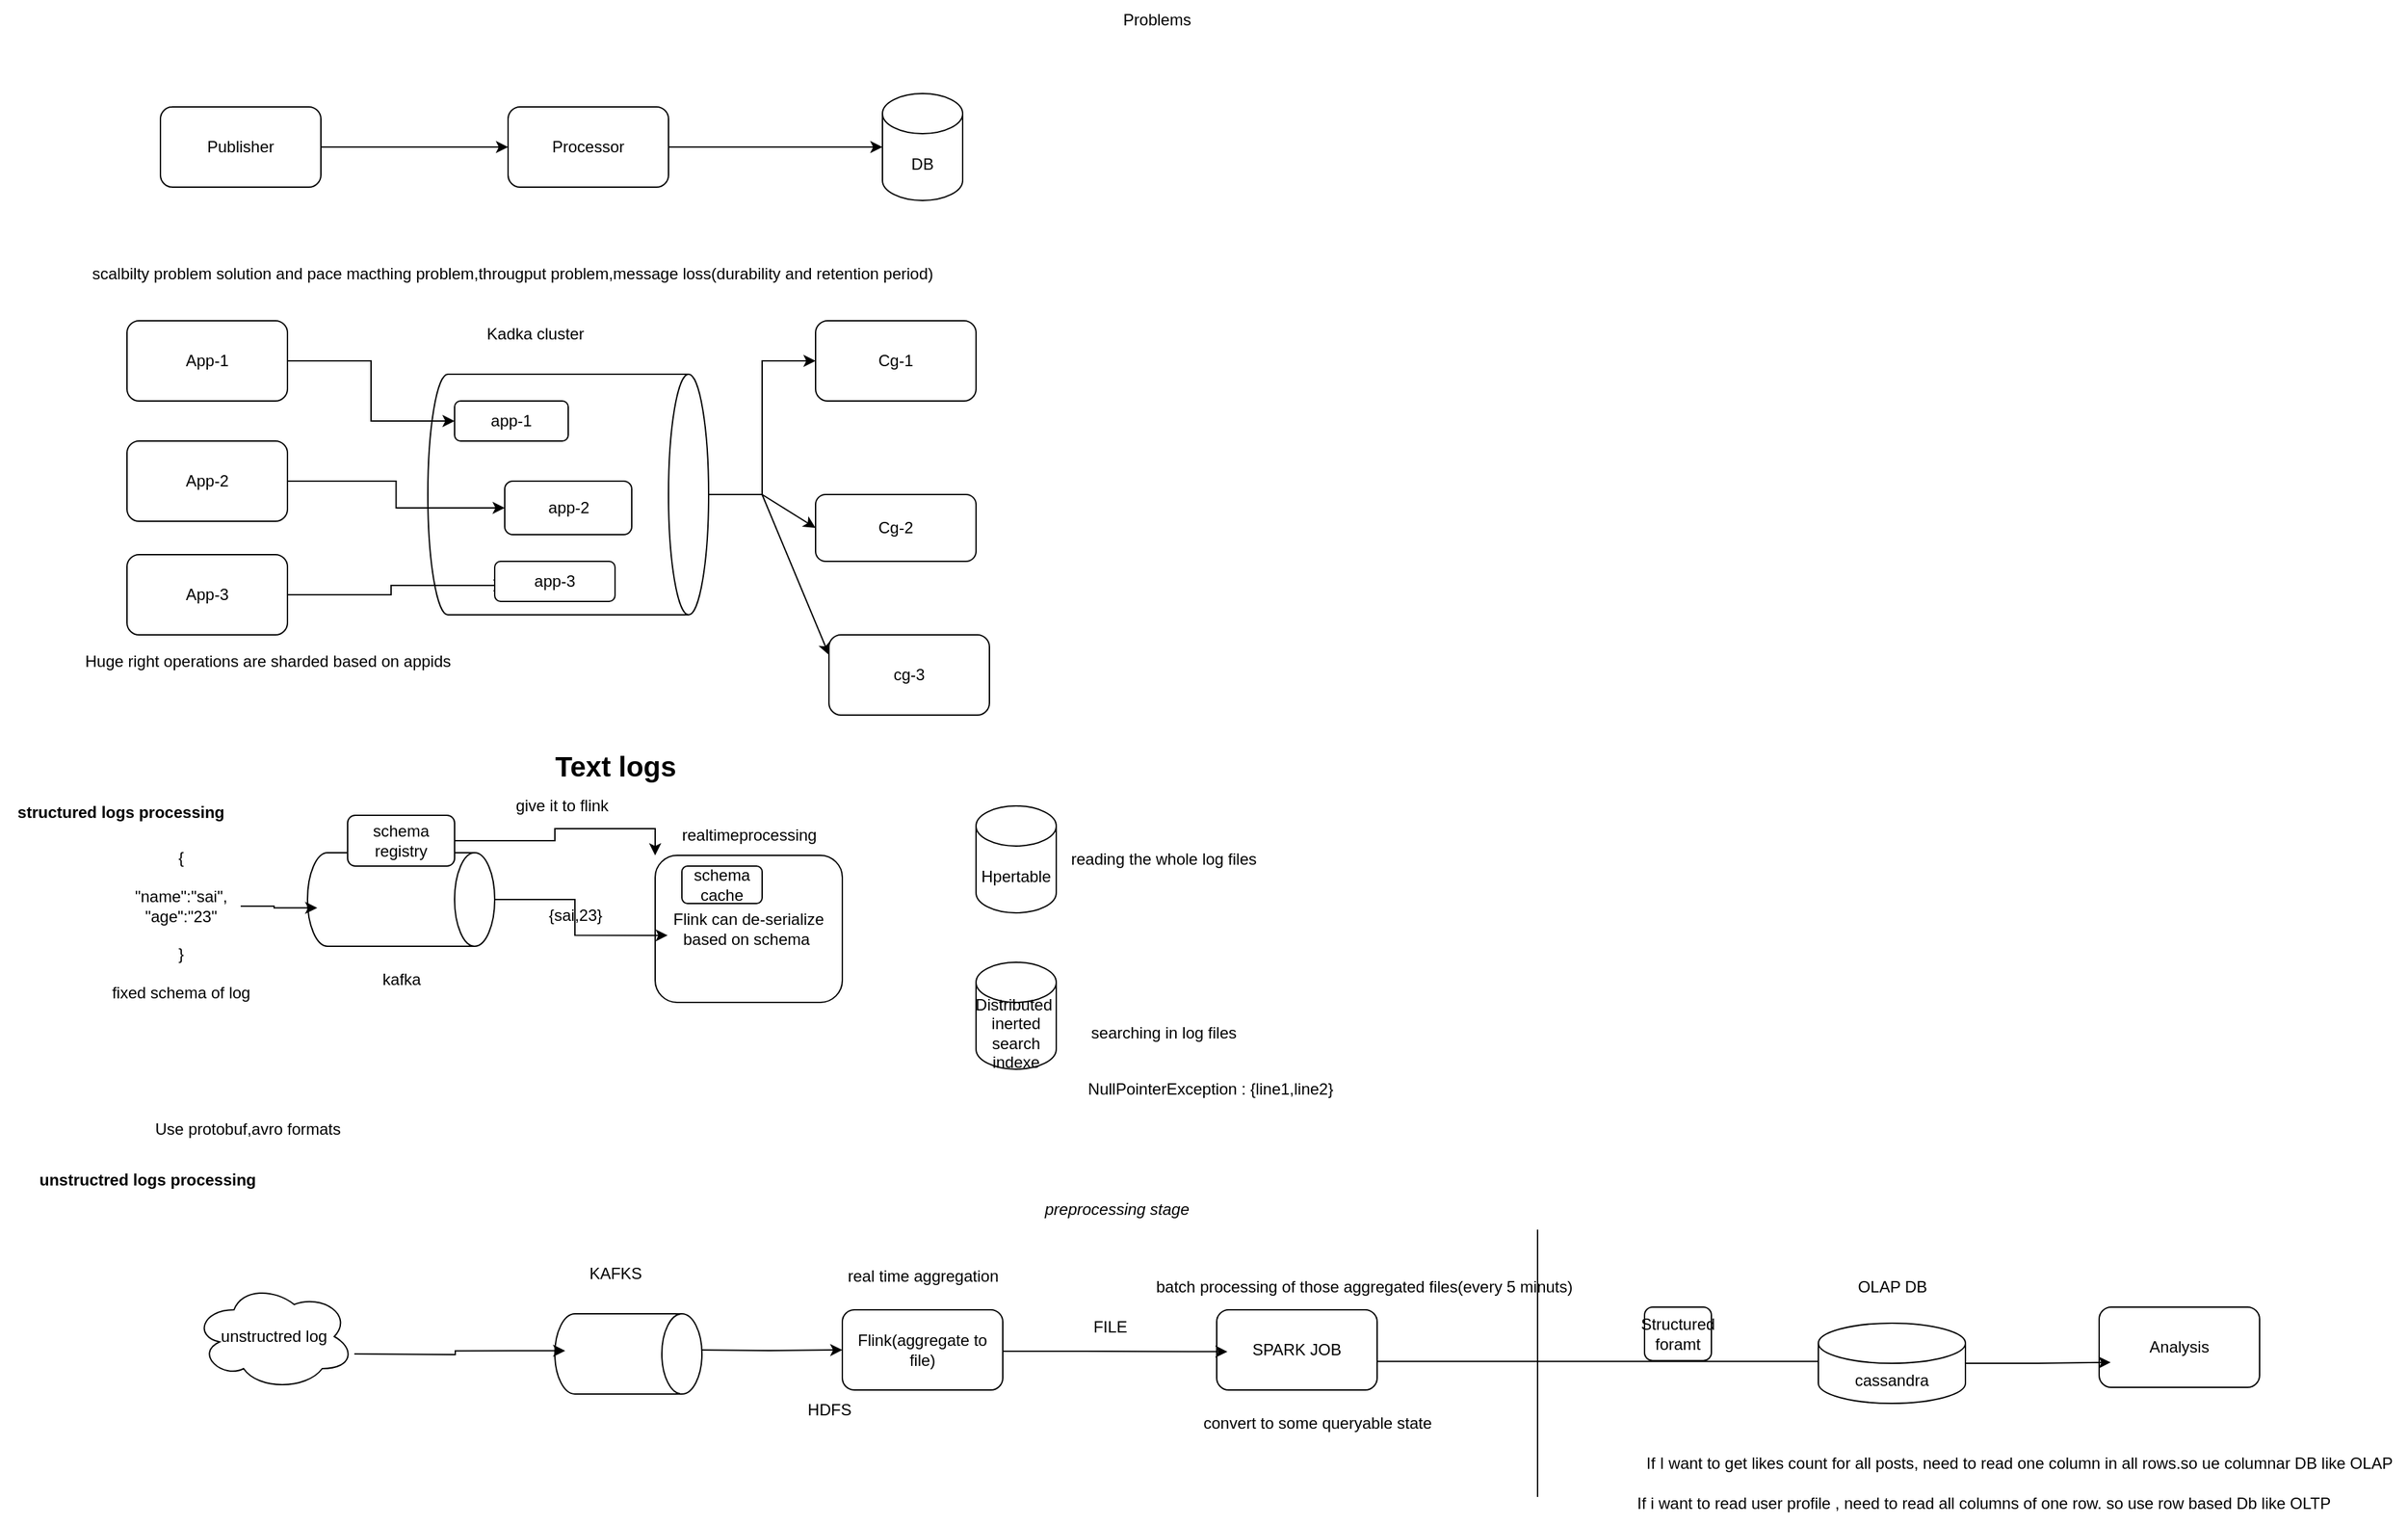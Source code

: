 <mxfile version="26.0.5">
  <diagram name="Page-1" id="fbrGblQ0Jxa6JTfF2wjv">
    <mxGraphModel dx="3094" dy="412" grid="1" gridSize="10" guides="1" tooltips="1" connect="1" arrows="1" fold="1" page="1" pageScale="1" pageWidth="2300" pageHeight="2300" math="0" shadow="0">
      <root>
        <mxCell id="0" />
        <mxCell id="1" parent="0" />
        <mxCell id="SqJxspUXISPDHeBOHrzl-10" value="" style="shape=cylinder3;whiteSpace=wrap;html=1;boundedLbl=1;backgroundOutline=1;size=15;rotation=90;" vertex="1" parent="1">
          <mxGeometry x="315" y="305" width="180" height="210" as="geometry" />
        </mxCell>
        <mxCell id="SqJxspUXISPDHeBOHrzl-1" value="Processor" style="rounded=1;whiteSpace=wrap;html=1;" vertex="1" parent="1">
          <mxGeometry x="360" y="120" width="120" height="60" as="geometry" />
        </mxCell>
        <mxCell id="SqJxspUXISPDHeBOHrzl-4" style="edgeStyle=orthogonalEdgeStyle;rounded=0;orthogonalLoop=1;jettySize=auto;html=1;entryX=0;entryY=0.5;entryDx=0;entryDy=0;" edge="1" parent="1" source="SqJxspUXISPDHeBOHrzl-2" target="SqJxspUXISPDHeBOHrzl-1">
          <mxGeometry relative="1" as="geometry" />
        </mxCell>
        <mxCell id="SqJxspUXISPDHeBOHrzl-2" value="Publisher" style="rounded=1;whiteSpace=wrap;html=1;" vertex="1" parent="1">
          <mxGeometry x="100" y="120" width="120" height="60" as="geometry" />
        </mxCell>
        <mxCell id="SqJxspUXISPDHeBOHrzl-3" value="DB" style="shape=cylinder3;whiteSpace=wrap;html=1;boundedLbl=1;backgroundOutline=1;size=15;" vertex="1" parent="1">
          <mxGeometry x="640" y="110" width="60" height="80" as="geometry" />
        </mxCell>
        <mxCell id="SqJxspUXISPDHeBOHrzl-5" style="edgeStyle=orthogonalEdgeStyle;rounded=0;orthogonalLoop=1;jettySize=auto;html=1;entryX=0;entryY=0.5;entryDx=0;entryDy=0;entryPerimeter=0;" edge="1" parent="1" source="SqJxspUXISPDHeBOHrzl-1" target="SqJxspUXISPDHeBOHrzl-3">
          <mxGeometry relative="1" as="geometry" />
        </mxCell>
        <mxCell id="SqJxspUXISPDHeBOHrzl-6" value="Problems" style="text;html=1;align=center;verticalAlign=middle;resizable=0;points=[];autosize=1;strokeColor=none;fillColor=none;" vertex="1" parent="1">
          <mxGeometry x="810" y="40" width="70" height="30" as="geometry" />
        </mxCell>
        <mxCell id="SqJxspUXISPDHeBOHrzl-21" style="edgeStyle=orthogonalEdgeStyle;rounded=0;orthogonalLoop=1;jettySize=auto;html=1;" edge="1" parent="1" source="SqJxspUXISPDHeBOHrzl-7" target="SqJxspUXISPDHeBOHrzl-11">
          <mxGeometry relative="1" as="geometry" />
        </mxCell>
        <mxCell id="SqJxspUXISPDHeBOHrzl-7" value="App-1" style="rounded=1;whiteSpace=wrap;html=1;" vertex="1" parent="1">
          <mxGeometry x="75" y="280" width="120" height="60" as="geometry" />
        </mxCell>
        <mxCell id="SqJxspUXISPDHeBOHrzl-19" style="edgeStyle=orthogonalEdgeStyle;rounded=0;orthogonalLoop=1;jettySize=auto;html=1;entryX=0;entryY=0.5;entryDx=0;entryDy=0;" edge="1" parent="1" source="SqJxspUXISPDHeBOHrzl-8" target="SqJxspUXISPDHeBOHrzl-16">
          <mxGeometry relative="1" as="geometry" />
        </mxCell>
        <mxCell id="SqJxspUXISPDHeBOHrzl-8" value="App-2" style="rounded=1;whiteSpace=wrap;html=1;" vertex="1" parent="1">
          <mxGeometry x="75" y="370" width="120" height="60" as="geometry" />
        </mxCell>
        <mxCell id="SqJxspUXISPDHeBOHrzl-20" style="edgeStyle=orthogonalEdgeStyle;rounded=0;orthogonalLoop=1;jettySize=auto;html=1;entryX=0.089;entryY=0.6;entryDx=0;entryDy=0;entryPerimeter=0;" edge="1" parent="1" source="SqJxspUXISPDHeBOHrzl-9" target="SqJxspUXISPDHeBOHrzl-13">
          <mxGeometry relative="1" as="geometry">
            <mxPoint x="270" y="480" as="targetPoint" />
          </mxGeometry>
        </mxCell>
        <mxCell id="SqJxspUXISPDHeBOHrzl-9" value="App-3" style="rounded=1;whiteSpace=wrap;html=1;" vertex="1" parent="1">
          <mxGeometry x="75" y="455" width="120" height="60" as="geometry" />
        </mxCell>
        <mxCell id="SqJxspUXISPDHeBOHrzl-22" style="edgeStyle=orthogonalEdgeStyle;rounded=0;orthogonalLoop=1;jettySize=auto;html=1;" edge="1" parent="1" source="SqJxspUXISPDHeBOHrzl-10" target="SqJxspUXISPDHeBOHrzl-15">
          <mxGeometry relative="1" as="geometry" />
        </mxCell>
        <mxCell id="SqJxspUXISPDHeBOHrzl-11" value="app-1" style="rounded=1;whiteSpace=wrap;html=1;" vertex="1" parent="1">
          <mxGeometry x="320" y="340" width="85" height="30" as="geometry" />
        </mxCell>
        <mxCell id="SqJxspUXISPDHeBOHrzl-12" value="Cg-2" style="rounded=1;whiteSpace=wrap;html=1;" vertex="1" parent="1">
          <mxGeometry x="590" y="410" width="120" height="50" as="geometry" />
        </mxCell>
        <mxCell id="SqJxspUXISPDHeBOHrzl-13" value="app-3" style="rounded=1;whiteSpace=wrap;html=1;" vertex="1" parent="1">
          <mxGeometry x="350" y="460" width="90" height="30" as="geometry" />
        </mxCell>
        <mxCell id="SqJxspUXISPDHeBOHrzl-14" value="Kadka cluster" style="text;html=1;align=center;verticalAlign=middle;resizable=0;points=[];autosize=1;strokeColor=none;fillColor=none;" vertex="1" parent="1">
          <mxGeometry x="330" y="275" width="100" height="30" as="geometry" />
        </mxCell>
        <mxCell id="SqJxspUXISPDHeBOHrzl-15" value="Cg-1" style="rounded=1;whiteSpace=wrap;html=1;" vertex="1" parent="1">
          <mxGeometry x="590" y="280" width="120" height="60" as="geometry" />
        </mxCell>
        <mxCell id="SqJxspUXISPDHeBOHrzl-16" value="app-2" style="rounded=1;whiteSpace=wrap;html=1;" vertex="1" parent="1">
          <mxGeometry x="357.5" y="400" width="95" height="40" as="geometry" />
        </mxCell>
        <mxCell id="SqJxspUXISPDHeBOHrzl-17" value="cg-3" style="rounded=1;whiteSpace=wrap;html=1;" vertex="1" parent="1">
          <mxGeometry x="600" y="515" width="120" height="60" as="geometry" />
        </mxCell>
        <mxCell id="SqJxspUXISPDHeBOHrzl-23" value="" style="endArrow=classic;html=1;rounded=0;entryX=0;entryY=0.5;entryDx=0;entryDy=0;" edge="1" parent="1" target="SqJxspUXISPDHeBOHrzl-12">
          <mxGeometry width="50" height="50" relative="1" as="geometry">
            <mxPoint x="550" y="410" as="sourcePoint" />
            <mxPoint x="430" y="370" as="targetPoint" />
          </mxGeometry>
        </mxCell>
        <mxCell id="SqJxspUXISPDHeBOHrzl-24" value="" style="endArrow=classic;html=1;rounded=0;entryX=0;entryY=0.25;entryDx=0;entryDy=0;" edge="1" parent="1" target="SqJxspUXISPDHeBOHrzl-17">
          <mxGeometry width="50" height="50" relative="1" as="geometry">
            <mxPoint x="550" y="410" as="sourcePoint" />
            <mxPoint x="430" y="370" as="targetPoint" />
          </mxGeometry>
        </mxCell>
        <mxCell id="SqJxspUXISPDHeBOHrzl-25" value="scalbilty problem solution and pace macthing problem,througput problem,message loss(durability and retention period)" style="text;html=1;align=center;verticalAlign=middle;resizable=0;points=[];autosize=1;strokeColor=none;fillColor=none;" vertex="1" parent="1">
          <mxGeometry x="37.5" y="230" width="650" height="30" as="geometry" />
        </mxCell>
        <mxCell id="SqJxspUXISPDHeBOHrzl-26" value="&lt;b&gt;structured logs processing&lt;/b&gt;" style="text;html=1;align=center;verticalAlign=middle;resizable=0;points=[];autosize=1;strokeColor=none;fillColor=none;" vertex="1" parent="1">
          <mxGeometry x="-20" y="633" width="180" height="30" as="geometry" />
        </mxCell>
        <mxCell id="SqJxspUXISPDHeBOHrzl-27" value="&lt;b&gt;unstructred logs processing&lt;/b&gt;" style="text;html=1;align=center;verticalAlign=middle;resizable=0;points=[];autosize=1;strokeColor=none;fillColor=none;" vertex="1" parent="1">
          <mxGeometry x="-5" y="908" width="190" height="30" as="geometry" />
        </mxCell>
        <mxCell id="SqJxspUXISPDHeBOHrzl-28" value="Huge right operations are sharded based on appids" style="text;html=1;align=center;verticalAlign=middle;resizable=0;points=[];autosize=1;strokeColor=none;fillColor=none;" vertex="1" parent="1">
          <mxGeometry x="30" y="520" width="300" height="30" as="geometry" />
        </mxCell>
        <mxCell id="SqJxspUXISPDHeBOHrzl-29" value="Flink(aggregate to file)" style="rounded=1;whiteSpace=wrap;html=1;" vertex="1" parent="1">
          <mxGeometry x="610" y="1020" width="120" height="60" as="geometry" />
        </mxCell>
        <mxCell id="SqJxspUXISPDHeBOHrzl-70" style="edgeStyle=orthogonalEdgeStyle;rounded=0;orthogonalLoop=1;jettySize=auto;html=1;exitX=0.994;exitY=0.644;exitDx=0;exitDy=0;exitPerimeter=0;entryX=0.097;entryY=0.478;entryDx=0;entryDy=0;entryPerimeter=0;" edge="1" parent="1" source="SqJxspUXISPDHeBOHrzl-30" target="SqJxspUXISPDHeBOHrzl-78">
          <mxGeometry relative="1" as="geometry">
            <mxPoint x="1300" y="1059.5" as="targetPoint" />
            <mxPoint x="1070" y="1059.5" as="sourcePoint" />
          </mxGeometry>
        </mxCell>
        <mxCell id="SqJxspUXISPDHeBOHrzl-30" value="SPARK JOB" style="rounded=1;whiteSpace=wrap;html=1;" vertex="1" parent="1">
          <mxGeometry x="890" y="1020" width="120" height="60" as="geometry" />
        </mxCell>
        <mxCell id="SqJxspUXISPDHeBOHrzl-31" value="real time aggregation" style="text;html=1;align=center;verticalAlign=middle;resizable=0;points=[];autosize=1;strokeColor=none;fillColor=none;" vertex="1" parent="1">
          <mxGeometry x="600" y="980" width="140" height="30" as="geometry" />
        </mxCell>
        <mxCell id="SqJxspUXISPDHeBOHrzl-32" value="batch processing of those aggregated files(every 5 minuts)" style="text;html=1;align=center;verticalAlign=middle;resizable=0;points=[];autosize=1;strokeColor=none;fillColor=none;" vertex="1" parent="1">
          <mxGeometry x="830" y="988" width="340" height="30" as="geometry" />
        </mxCell>
        <mxCell id="SqJxspUXISPDHeBOHrzl-33" style="edgeStyle=orthogonalEdgeStyle;rounded=0;orthogonalLoop=1;jettySize=auto;html=1;entryX=0.067;entryY=0.522;entryDx=0;entryDy=0;entryPerimeter=0;" edge="1" parent="1" source="SqJxspUXISPDHeBOHrzl-29" target="SqJxspUXISPDHeBOHrzl-30">
          <mxGeometry relative="1" as="geometry">
            <Array as="points">
              <mxPoint x="790" y="1051" />
              <mxPoint x="790" y="1051" />
            </Array>
          </mxGeometry>
        </mxCell>
        <mxCell id="SqJxspUXISPDHeBOHrzl-34" value="Flink can de-serialize based on schema&amp;nbsp;" style="rounded=1;whiteSpace=wrap;html=1;" vertex="1" parent="1">
          <mxGeometry x="470" y="680" width="140" height="110" as="geometry" />
        </mxCell>
        <mxCell id="SqJxspUXISPDHeBOHrzl-35" value="realtimeprocessing" style="text;html=1;align=center;verticalAlign=middle;resizable=0;points=[];autosize=1;strokeColor=none;fillColor=none;" vertex="1" parent="1">
          <mxGeometry x="480" y="650" width="120" height="30" as="geometry" />
        </mxCell>
        <mxCell id="SqJxspUXISPDHeBOHrzl-36" value="" style="endArrow=none;html=1;rounded=0;" edge="1" parent="1">
          <mxGeometry width="50" height="50" relative="1" as="geometry">
            <mxPoint x="1130" y="1160" as="sourcePoint" />
            <mxPoint x="1130" y="960" as="targetPoint" />
          </mxGeometry>
        </mxCell>
        <mxCell id="SqJxspUXISPDHeBOHrzl-37" value="&lt;i&gt;preprocessing stage&lt;/i&gt;" style="text;html=1;align=center;verticalAlign=middle;resizable=0;points=[];autosize=1;strokeColor=none;fillColor=none;" vertex="1" parent="1">
          <mxGeometry x="750" y="930" width="130" height="30" as="geometry" />
        </mxCell>
        <mxCell id="SqJxspUXISPDHeBOHrzl-38" value="" style="shape=cylinder3;whiteSpace=wrap;html=1;boundedLbl=1;backgroundOutline=1;size=15;rotation=90;" vertex="1" parent="1">
          <mxGeometry x="245" y="643" width="70" height="140" as="geometry" />
        </mxCell>
        <mxCell id="SqJxspUXISPDHeBOHrzl-39" value="Hpertable" style="shape=cylinder3;whiteSpace=wrap;html=1;boundedLbl=1;backgroundOutline=1;size=15;" vertex="1" parent="1">
          <mxGeometry x="710" y="643" width="60" height="80" as="geometry" />
        </mxCell>
        <mxCell id="SqJxspUXISPDHeBOHrzl-40" value="reading the whole log files" style="text;html=1;align=center;verticalAlign=middle;resizable=0;points=[];autosize=1;strokeColor=none;fillColor=none;" vertex="1" parent="1">
          <mxGeometry x="770" y="668" width="160" height="30" as="geometry" />
        </mxCell>
        <mxCell id="SqJxspUXISPDHeBOHrzl-41" value="Distributed&amp;nbsp; inerted search indexe" style="shape=cylinder3;whiteSpace=wrap;html=1;boundedLbl=1;backgroundOutline=1;size=15;" vertex="1" parent="1">
          <mxGeometry x="710" y="760" width="60" height="80" as="geometry" />
        </mxCell>
        <mxCell id="SqJxspUXISPDHeBOHrzl-42" value="searching in log files" style="text;html=1;align=center;verticalAlign=middle;resizable=0;points=[];autosize=1;strokeColor=none;fillColor=none;" vertex="1" parent="1">
          <mxGeometry x="785" y="798" width="130" height="30" as="geometry" />
        </mxCell>
        <mxCell id="SqJxspUXISPDHeBOHrzl-43" value="NullPointerException : {line1,line2}" style="text;html=1;align=center;verticalAlign=middle;resizable=0;points=[];autosize=1;strokeColor=none;fillColor=none;" vertex="1" parent="1">
          <mxGeometry x="780" y="840" width="210" height="30" as="geometry" />
        </mxCell>
        <mxCell id="SqJxspUXISPDHeBOHrzl-48" style="edgeStyle=orthogonalEdgeStyle;rounded=0;orthogonalLoop=1;jettySize=auto;html=1;entryX=0;entryY=0;entryDx=0;entryDy=0;" edge="1" parent="1" source="SqJxspUXISPDHeBOHrzl-44" target="SqJxspUXISPDHeBOHrzl-34">
          <mxGeometry relative="1" as="geometry" />
        </mxCell>
        <mxCell id="SqJxspUXISPDHeBOHrzl-44" value="schema registry" style="rounded=1;whiteSpace=wrap;html=1;" vertex="1" parent="1">
          <mxGeometry x="240" y="650" width="80" height="38" as="geometry" />
        </mxCell>
        <mxCell id="SqJxspUXISPDHeBOHrzl-46" value="kafka" style="text;html=1;align=center;verticalAlign=middle;resizable=0;points=[];autosize=1;strokeColor=none;fillColor=none;" vertex="1" parent="1">
          <mxGeometry x="255" y="758" width="50" height="30" as="geometry" />
        </mxCell>
        <mxCell id="SqJxspUXISPDHeBOHrzl-47" style="edgeStyle=orthogonalEdgeStyle;rounded=0;orthogonalLoop=1;jettySize=auto;html=1;entryX=0.067;entryY=0.544;entryDx=0;entryDy=0;entryPerimeter=0;" edge="1" parent="1" source="SqJxspUXISPDHeBOHrzl-38" target="SqJxspUXISPDHeBOHrzl-34">
          <mxGeometry relative="1" as="geometry" />
        </mxCell>
        <mxCell id="SqJxspUXISPDHeBOHrzl-49" value="give it to flink" style="text;html=1;align=center;verticalAlign=middle;resizable=0;points=[];autosize=1;strokeColor=none;fillColor=none;" vertex="1" parent="1">
          <mxGeometry x="355" y="628" width="90" height="30" as="geometry" />
        </mxCell>
        <mxCell id="SqJxspUXISPDHeBOHrzl-50" value="{&lt;div&gt;&lt;br&gt;&lt;/div&gt;&lt;div&gt;&quot;name&quot;:&quot;sai&quot;,&lt;/div&gt;&lt;div&gt;&quot;age&quot;:&quot;23&quot;&lt;/div&gt;&lt;div&gt;&lt;br&gt;&lt;/div&gt;&lt;div&gt;}&lt;/div&gt;" style="text;html=1;align=center;verticalAlign=middle;resizable=0;points=[];autosize=1;strokeColor=none;fillColor=none;" vertex="1" parent="1">
          <mxGeometry x="70" y="668" width="90" height="100" as="geometry" />
        </mxCell>
        <mxCell id="SqJxspUXISPDHeBOHrzl-51" value="fixed schema of log" style="text;html=1;align=center;verticalAlign=middle;resizable=0;points=[];autosize=1;strokeColor=none;fillColor=none;" vertex="1" parent="1">
          <mxGeometry x="50" y="768" width="130" height="30" as="geometry" />
        </mxCell>
        <mxCell id="SqJxspUXISPDHeBOHrzl-52" value="Use protobuf,avro formats" style="text;html=1;align=center;verticalAlign=middle;resizable=0;points=[];autosize=1;strokeColor=none;fillColor=none;" vertex="1" parent="1">
          <mxGeometry x="85" y="870" width="160" height="30" as="geometry" />
        </mxCell>
        <mxCell id="SqJxspUXISPDHeBOHrzl-53" value="{sai,23}" style="text;html=1;align=center;verticalAlign=middle;resizable=0;points=[];autosize=1;strokeColor=none;fillColor=none;" vertex="1" parent="1">
          <mxGeometry x="380" y="710" width="60" height="30" as="geometry" />
        </mxCell>
        <mxCell id="SqJxspUXISPDHeBOHrzl-54" style="edgeStyle=orthogonalEdgeStyle;rounded=0;orthogonalLoop=1;jettySize=auto;html=1;entryX=0.59;entryY=0.948;entryDx=0;entryDy=0;entryPerimeter=0;" edge="1" parent="1" source="SqJxspUXISPDHeBOHrzl-50" target="SqJxspUXISPDHeBOHrzl-38">
          <mxGeometry relative="1" as="geometry" />
        </mxCell>
        <mxCell id="SqJxspUXISPDHeBOHrzl-55" value="schema cache" style="rounded=1;whiteSpace=wrap;html=1;" vertex="1" parent="1">
          <mxGeometry x="490" y="688" width="60" height="28" as="geometry" />
        </mxCell>
        <mxCell id="SqJxspUXISPDHeBOHrzl-59" value="&lt;b&gt;&lt;font style=&quot;font-size: 21px;&quot;&gt;Text logs&lt;/font&gt;&lt;/b&gt;" style="text;html=1;align=center;verticalAlign=middle;resizable=0;points=[];autosize=1;strokeColor=none;fillColor=none;" vertex="1" parent="1">
          <mxGeometry x="385" y="593" width="110" height="40" as="geometry" />
        </mxCell>
        <mxCell id="SqJxspUXISPDHeBOHrzl-60" value="HDFS" style="text;html=1;align=center;verticalAlign=middle;resizable=0;points=[];autosize=1;strokeColor=none;fillColor=none;" vertex="1" parent="1">
          <mxGeometry x="570" y="1080" width="60" height="30" as="geometry" />
        </mxCell>
        <mxCell id="SqJxspUXISPDHeBOHrzl-63" value="FILE" style="text;html=1;align=center;verticalAlign=middle;resizable=0;points=[];autosize=1;strokeColor=none;fillColor=none;" vertex="1" parent="1">
          <mxGeometry x="785" y="1018" width="50" height="30" as="geometry" />
        </mxCell>
        <mxCell id="SqJxspUXISPDHeBOHrzl-65" style="edgeStyle=orthogonalEdgeStyle;rounded=0;orthogonalLoop=1;jettySize=auto;html=1;entryX=0;entryY=0.5;entryDx=0;entryDy=0;" edge="1" parent="1" target="SqJxspUXISPDHeBOHrzl-29">
          <mxGeometry relative="1" as="geometry">
            <mxPoint x="500" y="1050" as="sourcePoint" />
          </mxGeometry>
        </mxCell>
        <mxCell id="SqJxspUXISPDHeBOHrzl-64" value="" style="shape=cylinder3;whiteSpace=wrap;html=1;boundedLbl=1;backgroundOutline=1;size=15;rotation=90;" vertex="1" parent="1">
          <mxGeometry x="420" y="998" width="60" height="110" as="geometry" />
        </mxCell>
        <mxCell id="SqJxspUXISPDHeBOHrzl-66" value="KAFKS" style="text;html=1;align=center;verticalAlign=middle;resizable=0;points=[];autosize=1;strokeColor=none;fillColor=none;" vertex="1" parent="1">
          <mxGeometry x="410" y="978" width="60" height="30" as="geometry" />
        </mxCell>
        <mxCell id="SqJxspUXISPDHeBOHrzl-69" value="convert to some queryable state" style="text;html=1;align=center;verticalAlign=middle;resizable=0;points=[];autosize=1;strokeColor=none;fillColor=none;" vertex="1" parent="1">
          <mxGeometry x="870" y="1090" width="190" height="30" as="geometry" />
        </mxCell>
        <mxCell id="SqJxspUXISPDHeBOHrzl-75" style="edgeStyle=orthogonalEdgeStyle;rounded=0;orthogonalLoop=1;jettySize=auto;html=1;entryX=0.461;entryY=0.93;entryDx=0;entryDy=0;entryPerimeter=0;" edge="1" parent="1" target="SqJxspUXISPDHeBOHrzl-64">
          <mxGeometry relative="1" as="geometry">
            <mxPoint x="245" y="1053" as="sourcePoint" />
          </mxGeometry>
        </mxCell>
        <mxCell id="SqJxspUXISPDHeBOHrzl-76" value="unstructred log" style="ellipse;shape=cloud;whiteSpace=wrap;html=1;" vertex="1" parent="1">
          <mxGeometry x="125" y="1000" width="120" height="80" as="geometry" />
        </mxCell>
        <mxCell id="SqJxspUXISPDHeBOHrzl-77" value="Structured foramt" style="rounded=1;whiteSpace=wrap;html=1;" vertex="1" parent="1">
          <mxGeometry x="1210" y="1018" width="50" height="40" as="geometry" />
        </mxCell>
        <mxCell id="SqJxspUXISPDHeBOHrzl-78" value="cassandra" style="shape=cylinder3;whiteSpace=wrap;html=1;boundedLbl=1;backgroundOutline=1;size=15;" vertex="1" parent="1">
          <mxGeometry x="1340" y="1030" width="110" height="60" as="geometry" />
        </mxCell>
        <mxCell id="SqJxspUXISPDHeBOHrzl-82" value="If I want to get likes count for all posts, need to read one column in all rows.so ue columnar DB like OLAP" style="text;html=1;align=center;verticalAlign=middle;resizable=0;points=[];autosize=1;strokeColor=none;fillColor=none;" vertex="1" parent="1">
          <mxGeometry x="1200" y="1120" width="580" height="30" as="geometry" />
        </mxCell>
        <mxCell id="SqJxspUXISPDHeBOHrzl-83" value="Analysis" style="rounded=1;whiteSpace=wrap;html=1;" vertex="1" parent="1">
          <mxGeometry x="1550" y="1018" width="120" height="60" as="geometry" />
        </mxCell>
        <mxCell id="SqJxspUXISPDHeBOHrzl-84" style="edgeStyle=orthogonalEdgeStyle;rounded=0;orthogonalLoop=1;jettySize=auto;html=1;entryX=0.072;entryY=0.689;entryDx=0;entryDy=0;entryPerimeter=0;" edge="1" parent="1" source="SqJxspUXISPDHeBOHrzl-78" target="SqJxspUXISPDHeBOHrzl-83">
          <mxGeometry relative="1" as="geometry" />
        </mxCell>
        <mxCell id="SqJxspUXISPDHeBOHrzl-85" value="OLAP DB" style="text;html=1;align=center;verticalAlign=middle;resizable=0;points=[];autosize=1;strokeColor=none;fillColor=none;" vertex="1" parent="1">
          <mxGeometry x="1355" y="988" width="80" height="30" as="geometry" />
        </mxCell>
        <mxCell id="SqJxspUXISPDHeBOHrzl-86" value="If i want to read user profile , need to read all columns of one row. so use row based Db like OLTP&amp;nbsp;" style="text;html=1;align=center;verticalAlign=middle;resizable=0;points=[];autosize=1;strokeColor=none;fillColor=none;" vertex="1" parent="1">
          <mxGeometry x="1190" y="1150" width="550" height="30" as="geometry" />
        </mxCell>
      </root>
    </mxGraphModel>
  </diagram>
</mxfile>
